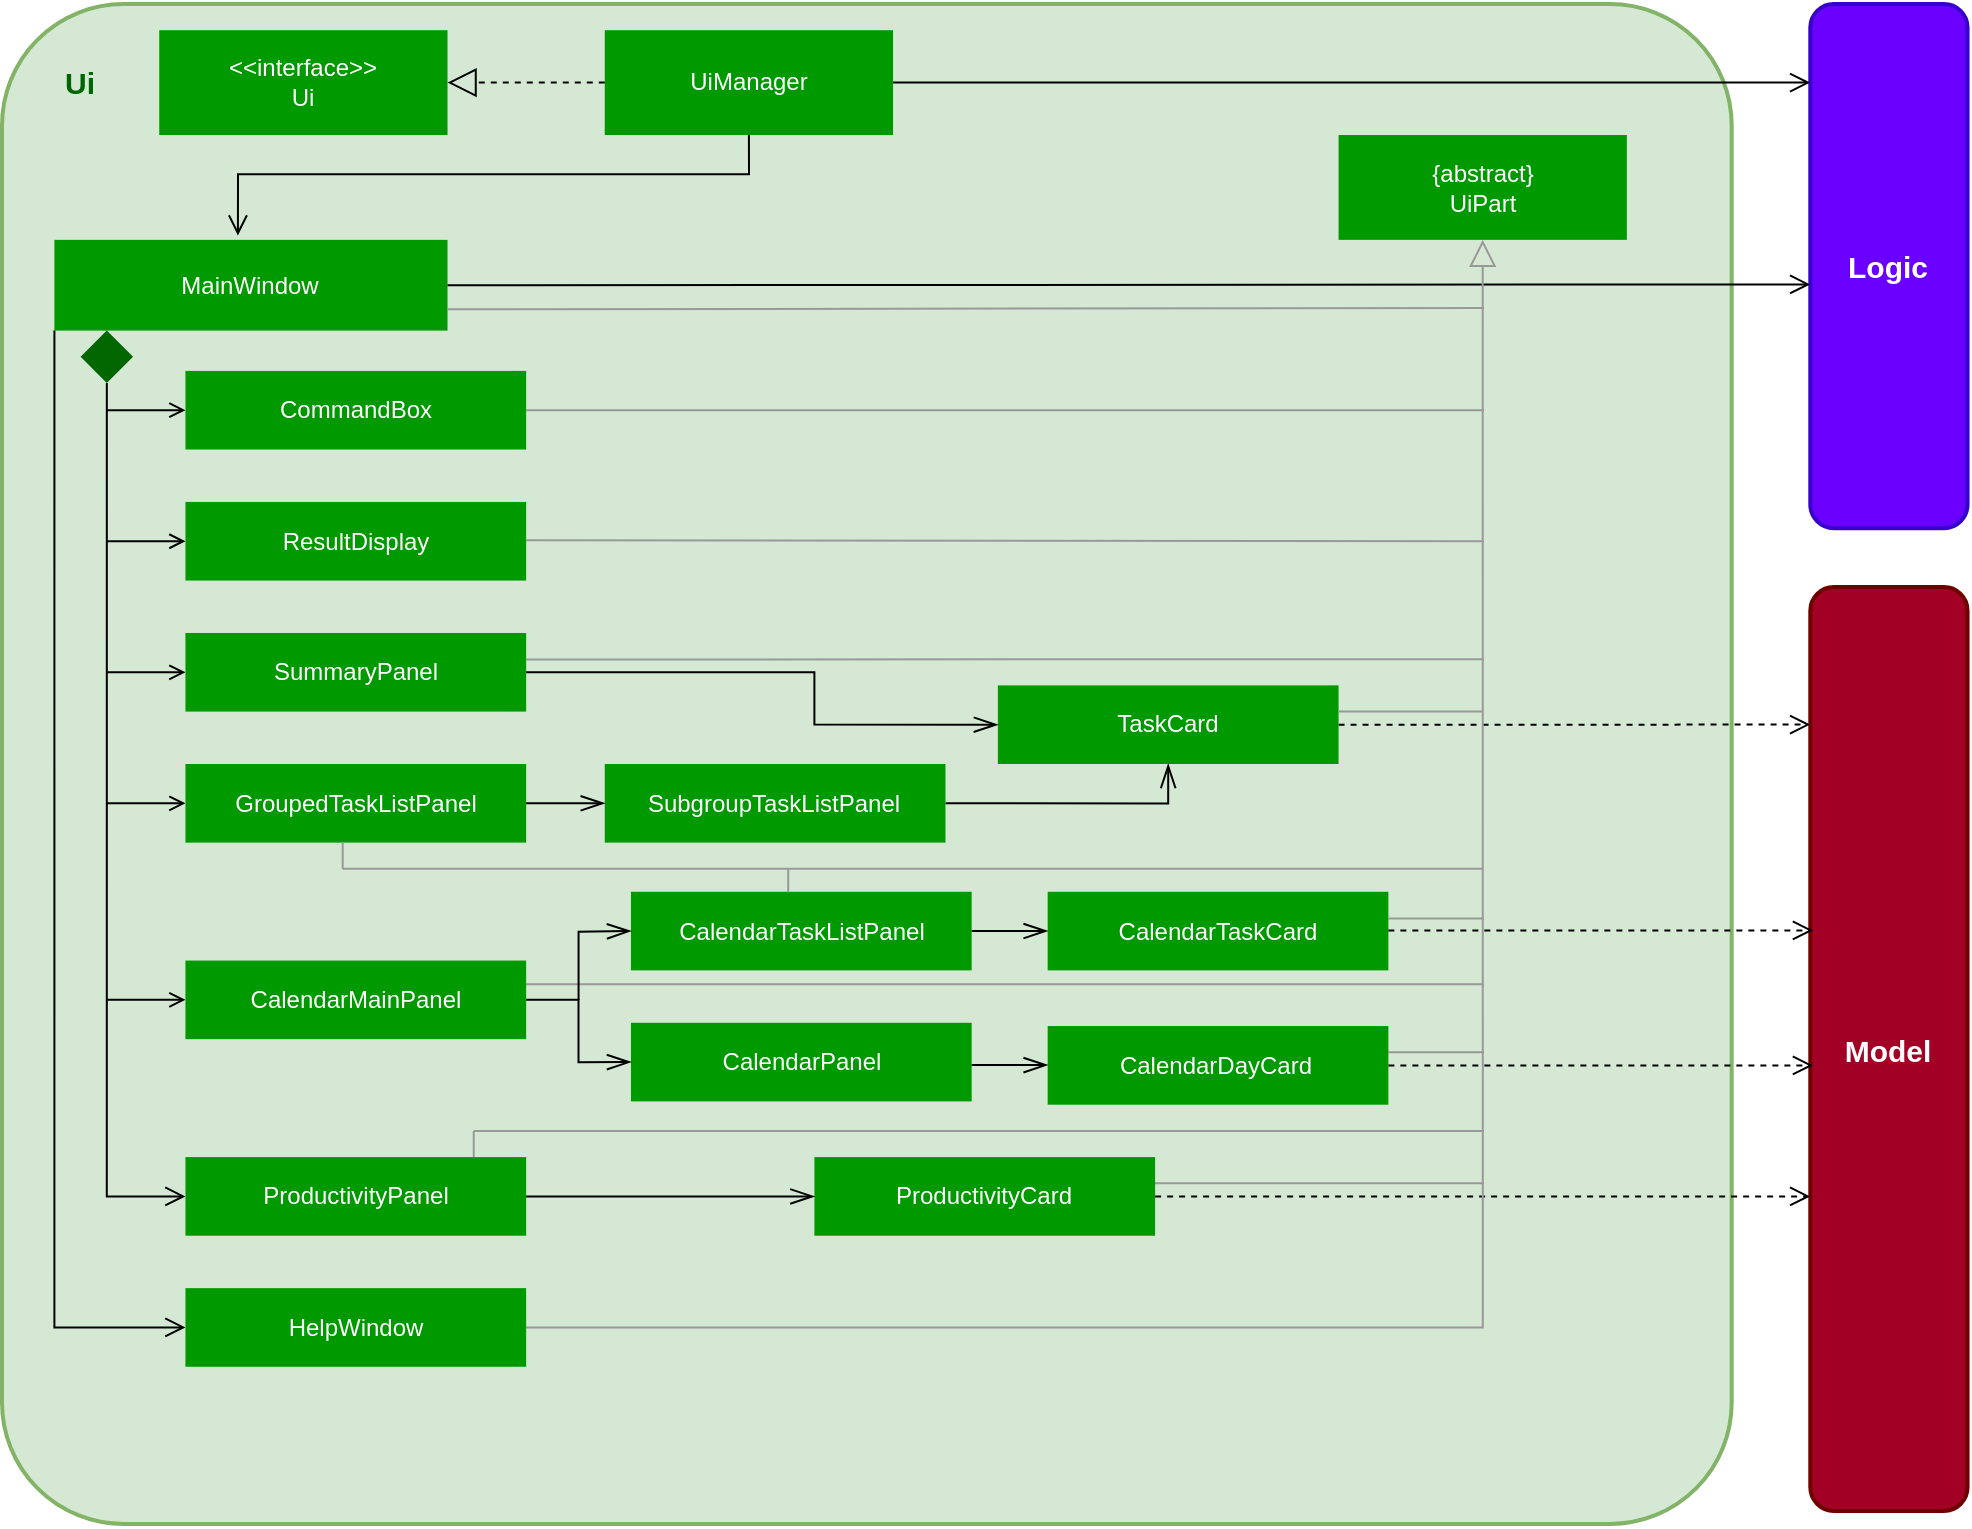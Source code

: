 <mxfile version="12.9.9" type="device"><diagram name="Page-1" id="e7e014a7-5840-1c2e-5031-d8a46d1fe8dd"><mxGraphModel dx="1437" dy="909" grid="1" gridSize="10" guides="1" tooltips="1" connect="1" arrows="1" fold="1" page="1" pageScale="1" pageWidth="1169" pageHeight="826" background="#ffffff" math="0" shadow="0"><root><mxCell id="0"/><mxCell id="1" parent="0"/><mxCell id="HaWIRZHite7C_yoKWGDB-46" value="" style="rounded=1;whiteSpace=wrap;html=1;fillColor=#d5e8d4;strokeColor=#82b366;strokeWidth=2;arcSize=8;" parent="1" vertex="1"><mxGeometry x="93" y="20" width="864.838" height="760.0" as="geometry"/></mxCell><mxCell id="HaWIRZHite7C_yoKWGDB-47" value="" style="rounded=1;whiteSpace=wrap;html=1;strokeWidth=2;fillColor=#6A00FF;strokeColor=#3700CC;rotation=-90;" parent="1" vertex="1"><mxGeometry x="905.423" y="111.724" width="262.072" height="78.621" as="geometry"/></mxCell><mxCell id="HaWIRZHite7C_yoKWGDB-48" value="" style="rounded=1;whiteSpace=wrap;html=1;strokeWidth=2;fillColor=#A20025;strokeColor=#6F0000;rotation=-90;" parent="1" vertex="1"><mxGeometry x="805.508" y="503.19" width="461.902" height="78.621" as="geometry"/></mxCell><mxCell id="HaWIRZHite7C_yoKWGDB-49" value="&lt;b&gt;&lt;font color=&quot;#ffffff&quot; style=&quot;font-size: 15px&quot;&gt;Logic&lt;/font&gt;&lt;/b&gt;" style="text;html=1;strokeColor=none;fillColor=none;align=center;verticalAlign=middle;whiteSpace=wrap;rounded=0;" parent="1" vertex="1"><mxGeometry x="1010.252" y="137.931" width="52.414" height="26.207" as="geometry"/></mxCell><mxCell id="HaWIRZHite7C_yoKWGDB-50" value="&lt;b&gt;&lt;font color=&quot;#ffffff&quot; style=&quot;font-size: 15px&quot;&gt;Model&lt;/font&gt;&lt;/b&gt;" style="text;html=1;strokeColor=none;fillColor=none;align=center;verticalAlign=middle;whiteSpace=wrap;rounded=0;" parent="1" vertex="1"><mxGeometry x="1010.252" y="529.397" width="52.414" height="26.207" as="geometry"/></mxCell><mxCell id="HaWIRZHite7C_yoKWGDB-53" value="" style="group" parent="1" vertex="1" connectable="0"><mxGeometry x="171.622" y="33.103" width="157.243" height="52.414" as="geometry"/></mxCell><mxCell id="HaWIRZHite7C_yoKWGDB-51" value="" style="rounded=0;whiteSpace=wrap;html=1;strokeWidth=2;strokeColor=none;fillColor=#009900;" parent="HaWIRZHite7C_yoKWGDB-53" vertex="1"><mxGeometry width="144.14" height="52.414" as="geometry"/></mxCell><mxCell id="HaWIRZHite7C_yoKWGDB-52" value="&lt;font color=&quot;#ffffff&quot;&gt;&amp;lt;&amp;lt;interface&amp;gt;&amp;gt;&lt;br&gt;Ui&lt;/font&gt;" style="text;html=1;strokeColor=none;fillColor=none;align=center;verticalAlign=middle;whiteSpace=wrap;rounded=0;" parent="HaWIRZHite7C_yoKWGDB-53" vertex="1"><mxGeometry x="16.38" y="13.103" width="111.381" height="26.207" as="geometry"/></mxCell><mxCell id="HaWIRZHite7C_yoKWGDB-55" value="" style="group" parent="1" vertex="1" connectable="0"><mxGeometry x="394.383" y="33.103" width="157.243" height="52.414" as="geometry"/></mxCell><mxCell id="HaWIRZHite7C_yoKWGDB-56" value="" style="rounded=0;whiteSpace=wrap;html=1;strokeWidth=2;strokeColor=none;fillColor=#009900;" parent="HaWIRZHite7C_yoKWGDB-55" vertex="1"><mxGeometry width="144.14" height="52.414" as="geometry"/></mxCell><mxCell id="HaWIRZHite7C_yoKWGDB-57" value="&lt;font color=&quot;#ffffff&quot;&gt;UiManager&lt;/font&gt;" style="text;html=1;strokeColor=none;fillColor=none;align=center;verticalAlign=middle;whiteSpace=wrap;rounded=0;" parent="HaWIRZHite7C_yoKWGDB-55" vertex="1"><mxGeometry x="16.38" y="13.103" width="111.381" height="26.207" as="geometry"/></mxCell><mxCell id="HaWIRZHite7C_yoKWGDB-66" style="edgeStyle=orthogonalEdgeStyle;rounded=0;orthogonalLoop=1;jettySize=auto;html=1;exitX=1;exitY=0.5;exitDx=0;exitDy=0;endArrow=open;endFill=0;endSize=8;" parent="1" source="HaWIRZHite7C_yoKWGDB-56" edge="1"><mxGeometry relative="1" as="geometry"><mxPoint x="997.148" y="59.31" as="targetPoint"/><Array as="points"><mxPoint x="997.148" y="59.31"/></Array></mxGeometry></mxCell><mxCell id="HaWIRZHite7C_yoKWGDB-67" style="edgeStyle=orthogonalEdgeStyle;rounded=0;orthogonalLoop=1;jettySize=auto;html=1;exitX=0;exitY=0.5;exitDx=0;exitDy=0;entryX=1;entryY=0.5;entryDx=0;entryDy=0;endArrow=block;endFill=0;endSize=12;dashed=1;" parent="1" source="HaWIRZHite7C_yoKWGDB-56" target="HaWIRZHite7C_yoKWGDB-51" edge="1"><mxGeometry relative="1" as="geometry"/></mxCell><mxCell id="HaWIRZHite7C_yoKWGDB-68" value="&lt;b&gt;&lt;font style=&quot;font-size: 15px&quot; color=&quot;#006600&quot;&gt;Ui&lt;/font&gt;&lt;/b&gt;" style="text;html=1;strokeColor=none;fillColor=none;align=center;verticalAlign=middle;whiteSpace=wrap;rounded=0;" parent="1" vertex="1"><mxGeometry x="106.104" y="46.207" width="52.414" height="26.207" as="geometry"/></mxCell><mxCell id="HaWIRZHite7C_yoKWGDB-75" style="edgeStyle=orthogonalEdgeStyle;rounded=0;orthogonalLoop=1;jettySize=auto;html=1;exitX=0.5;exitY=1;exitDx=0;exitDy=0;entryX=0.392;entryY=-0.322;entryDx=0;entryDy=0;entryPerimeter=0;endArrow=open;endFill=0;endSize=8;" parent="1" source="HaWIRZHite7C_yoKWGDB-56" target="HaWIRZHite7C_yoKWGDB-64" edge="1"><mxGeometry relative="1" as="geometry"><Array as="points"><mxPoint x="466.453" y="105.172"/><mxPoint x="210.932" y="105.172"/></Array></mxGeometry></mxCell><mxCell id="HaWIRZHite7C_yoKWGDB-78" value="" style="group" parent="1" vertex="1" connectable="0"><mxGeometry x="145.414" y="137.931" width="196.554" height="45.364" as="geometry"/></mxCell><mxCell id="HaWIRZHite7C_yoKWGDB-65" value="" style="group" parent="HaWIRZHite7C_yoKWGDB-78" vertex="1" connectable="0"><mxGeometry x="-26.207" width="196.554" height="45.364" as="geometry"/></mxCell><mxCell id="HaWIRZHite7C_yoKWGDB-63" value="" style="rounded=0;whiteSpace=wrap;html=1;strokeWidth=1;fillColor=#009900;strokeColor=none;" parent="HaWIRZHite7C_yoKWGDB-65" vertex="1"><mxGeometry width="196.554" height="45.364" as="geometry"/></mxCell><mxCell id="HaWIRZHite7C_yoKWGDB-64" value="&lt;font color=&quot;#ffffff&quot;&gt;MainWindow&lt;/font&gt;" style="text;html=1;strokeColor=none;fillColor=none;align=center;verticalAlign=middle;whiteSpace=wrap;rounded=0;" parent="HaWIRZHite7C_yoKWGDB-65" vertex="1"><mxGeometry x="68.038" y="7.561" width="60.478" height="30.243" as="geometry"/></mxCell><mxCell id="HaWIRZHite7C_yoKWGDB-82" value="" style="group" parent="1" vertex="1" connectable="0"><mxGeometry x="184.725" y="268.966" width="170.347" height="39.31" as="geometry"/></mxCell><mxCell id="HaWIRZHite7C_yoKWGDB-83" value="" style="rounded=0;whiteSpace=wrap;html=1;strokeWidth=1;fillColor=#009900;strokeColor=none;" parent="HaWIRZHite7C_yoKWGDB-82" vertex="1"><mxGeometry width="170.347" height="39.31" as="geometry"/></mxCell><mxCell id="HaWIRZHite7C_yoKWGDB-84" value="&lt;font color=&quot;#ffffff&quot;&gt;ResultDisplay&lt;/font&gt;" style="text;html=1;strokeColor=none;fillColor=none;align=center;verticalAlign=middle;whiteSpace=wrap;rounded=0;" parent="HaWIRZHite7C_yoKWGDB-82" vertex="1"><mxGeometry x="13.104" y="6.552" width="144.14" height="26.207" as="geometry"/></mxCell><mxCell id="HaWIRZHite7C_yoKWGDB-85" value="" style="group" parent="1" vertex="1" connectable="0"><mxGeometry x="184.725" y="334.483" width="170.347" height="39.31" as="geometry"/></mxCell><mxCell id="HaWIRZHite7C_yoKWGDB-86" value="" style="rounded=0;whiteSpace=wrap;html=1;strokeWidth=1;fillColor=#009900;strokeColor=none;" parent="HaWIRZHite7C_yoKWGDB-85" vertex="1"><mxGeometry width="170.347" height="39.31" as="geometry"/></mxCell><mxCell id="HaWIRZHite7C_yoKWGDB-87" value="&lt;font color=&quot;#ffffff&quot;&gt;SummaryPanel&lt;/font&gt;&lt;span style=&quot;color: rgba(0 , 0 , 0 , 0) ; font-family: monospace ; font-size: 0px ; white-space: nowrap&quot;&gt;%3CmxGraphModel%3E%3Croot%3E%3CmxCell%20id%3D%220%22%2F%3E%3CmxCell%20id%3D%221%22%20parent%3D%220%22%2F%3E%3CmxCell%20id%3D%222%22%20value%3D%22%22%20style%3D%22group%22%20vertex%3D%221%22%20connectable%3D%220%22%20parent%3D%221%22%3E%3CmxGeometry%20x%3D%22160%22%20y%3D%22210%22%20width%3D%22130%22%20height%3D%2230%22%20as%3D%22geometry%22%2F%3E%3C%2FmxCell%3E%3CmxCell%20id%3D%223%22%20value%3D%22%22%20style%3D%22rounded%3D0%3BwhiteSpace%3Dwrap%3Bhtml%3D1%3BstrokeWidth%3D1%3BfillColor%3D%2397D077%3BstrokeColor%3D%23009900%3B%22%20vertex%3D%221%22%20parent%3D%222%22%3E%3CmxGeometry%20width%3D%22130%22%20height%3D%2230%22%20as%3D%22geometry%22%2F%3E%3C%2FmxCell%3E%3CmxCell%20id%3D%224%22%20value%3D%22%26lt%3Bfont%20color%3D%26quot%3B%23ffffff%26quot%3B%26gt%3BCommand%20Box%26lt%3B%2Ffont%26gt%3B%22%20style%3D%22text%3Bhtml%3D1%3BstrokeColor%3Dnone%3BfillColor%3Dnone%3Balign%3Dcenter%3BverticalAlign%3Dmiddle%3BwhiteSpace%3Dwrap%3Brounded%3D0%3B%22%20vertex%3D%221%22%20parent%3D%222%22%3E%3CmxGeometry%20x%3D%2210%22%20y%3D%225%22%20width%3D%22110%22%20height%3D%2220%22%20as%3D%22geometry%22%2F%3E%3C%2FmxCell%3E%3C%2Froot%3E%3C%2FmxGraphModel%3E&lt;/span&gt;" style="text;html=1;strokeColor=none;fillColor=none;align=center;verticalAlign=middle;whiteSpace=wrap;rounded=0;" parent="HaWIRZHite7C_yoKWGDB-85" vertex="1"><mxGeometry x="13.104" y="6.552" width="144.14" height="26.207" as="geometry"/></mxCell><mxCell id="HaWIRZHite7C_yoKWGDB-104" style="edgeStyle=orthogonalEdgeStyle;rounded=0;orthogonalLoop=1;jettySize=auto;html=1;exitX=0;exitY=1;exitDx=0;exitDy=0;entryX=0;entryY=0.5;entryDx=0;entryDy=0;endArrow=open;endFill=0;endSize=8;" parent="1" source="HaWIRZHite7C_yoKWGDB-63" target="HaWIRZHite7C_yoKWGDB-101" edge="1"><mxGeometry relative="1" as="geometry"/></mxCell><mxCell id="HaWIRZHite7C_yoKWGDB-105" style="edgeStyle=orthogonalEdgeStyle;rounded=0;orthogonalLoop=1;jettySize=auto;html=1;exitX=1;exitY=0.5;exitDx=0;exitDy=0;endArrow=open;endFill=0;endSize=8;" parent="1" source="HaWIRZHite7C_yoKWGDB-63" edge="1"><mxGeometry relative="1" as="geometry"><mxPoint x="997.148" y="160.207" as="targetPoint"/><Array as="points"><mxPoint x="997.148" y="160.207"/></Array></mxGeometry></mxCell><mxCell id="HaWIRZHite7C_yoKWGDB-108" value="" style="rhombus;whiteSpace=wrap;html=1;strokeColor=none;strokeWidth=2;fillColor=#006600;" parent="1" vertex="1"><mxGeometry x="132.311" y="183.295" width="26.207" height="26.207" as="geometry"/></mxCell><mxCell id="HaWIRZHite7C_yoKWGDB-111" value="" style="endArrow=open;html=1;entryX=0;entryY=0.5;entryDx=0;entryDy=0;endFill=0;" parent="1" target="HaWIRZHite7C_yoKWGDB-80" edge="1"><mxGeometry width="50" height="50" relative="1" as="geometry"><mxPoint x="145.414" y="223.103" as="sourcePoint"/><mxPoint x="184.725" y="216.552" as="targetPoint"/></mxGeometry></mxCell><mxCell id="HaWIRZHite7C_yoKWGDB-113" value="" style="endArrow=open;html=1;entryX=0;entryY=0.5;entryDx=0;entryDy=0;endFill=0;" parent="1" target="HaWIRZHite7C_yoKWGDB-83" edge="1"><mxGeometry width="50" height="50" relative="1" as="geometry"><mxPoint x="145.414" y="288.621" as="sourcePoint"/><mxPoint x="210.932" y="249.31" as="targetPoint"/></mxGeometry></mxCell><mxCell id="HaWIRZHite7C_yoKWGDB-114" value="" style="endArrow=open;html=1;entryX=0;entryY=0.5;entryDx=0;entryDy=0;endFill=0;" parent="1" target="HaWIRZHite7C_yoKWGDB-86" edge="1"><mxGeometry width="50" height="50" relative="1" as="geometry"><mxPoint x="145.414" y="354.138" as="sourcePoint"/><mxPoint x="224.036" y="262.414" as="targetPoint"/></mxGeometry></mxCell><mxCell id="HaWIRZHite7C_yoKWGDB-115" value="" style="endArrow=open;html=1;entryX=0;entryY=0.5;entryDx=0;entryDy=0;endFill=0;" parent="1" target="HaWIRZHite7C_yoKWGDB-89" edge="1"><mxGeometry width="50" height="50" relative="1" as="geometry"><mxPoint x="145.414" y="419.655" as="sourcePoint"/><mxPoint x="237.14" y="275.517" as="targetPoint"/></mxGeometry></mxCell><mxCell id="HaWIRZHite7C_yoKWGDB-117" value="" style="endArrow=open;html=1;entryX=0;entryY=0.5;entryDx=0;entryDy=0;endFill=0;" parent="1" target="HaWIRZHite7C_yoKWGDB-95" edge="1"><mxGeometry width="50" height="50" relative="1" as="geometry"><mxPoint x="145.414" y="517.931" as="sourcePoint"/><mxPoint x="263.347" y="301.724" as="targetPoint"/></mxGeometry></mxCell><mxCell id="HaWIRZHite7C_yoKWGDB-137" style="edgeStyle=orthogonalEdgeStyle;rounded=0;orthogonalLoop=1;jettySize=auto;html=1;exitX=1;exitY=0.5;exitDx=0;exitDy=0;endArrow=open;endFill=0;endSize=8;dashed=1;" parent="1" source="HaWIRZHite7C_yoKWGDB-119" edge="1"><mxGeometry relative="1" as="geometry"><mxPoint x="997.148" y="380.345" as="targetPoint"/><Array as="points"><mxPoint x="997.148" y="380.345"/></Array></mxGeometry></mxCell><mxCell id="HaWIRZHite7C_yoKWGDB-139" style="edgeStyle=orthogonalEdgeStyle;rounded=0;orthogonalLoop=1;jettySize=auto;html=1;exitX=1;exitY=0.5;exitDx=0;exitDy=0;endArrow=open;endFill=0;endSize=8;dashed=1;" parent="1" source="HaWIRZHite7C_yoKWGDB-122" edge="1"><mxGeometry relative="1" as="geometry"><mxPoint x="998.459" y="550.69" as="targetPoint"/><Array as="points"><mxPoint x="998.459" y="550.69"/></Array></mxGeometry></mxCell><mxCell id="HaWIRZHite7C_yoKWGDB-141" style="edgeStyle=orthogonalEdgeStyle;rounded=0;orthogonalLoop=1;jettySize=auto;html=1;exitX=1;exitY=0.5;exitDx=0;exitDy=0;endArrow=open;endFill=0;endSize=8;dashed=1;" parent="1" source="HaWIRZHite7C_yoKWGDB-128" edge="1"><mxGeometry relative="1" as="geometry"><mxPoint x="997.148" y="616.207" as="targetPoint"/><Array as="points"><mxPoint x="997.148" y="616.207"/></Array></mxGeometry></mxCell><mxCell id="HaWIRZHite7C_yoKWGDB-148" value="" style="group" parent="1" vertex="1" connectable="0"><mxGeometry x="761.284" y="85.517" width="157.243" height="52.414" as="geometry"/></mxCell><mxCell id="HaWIRZHite7C_yoKWGDB-149" value="" style="rounded=0;whiteSpace=wrap;html=1;strokeWidth=2;strokeColor=none;fillColor=#009900;" parent="HaWIRZHite7C_yoKWGDB-148" vertex="1"><mxGeometry width="144.14" height="52.414" as="geometry"/></mxCell><mxCell id="HaWIRZHite7C_yoKWGDB-150" value="&lt;font color=&quot;#ffffff&quot;&gt;{abstract}&lt;br&gt;UiPart&lt;/font&gt;" style="text;html=1;strokeColor=none;fillColor=none;align=center;verticalAlign=middle;whiteSpace=wrap;rounded=0;" parent="HaWIRZHite7C_yoKWGDB-148" vertex="1"><mxGeometry x="16.38" y="13.103" width="111.381" height="26.207" as="geometry"/></mxCell><mxCell id="HaWIRZHite7C_yoKWGDB-154" value="" style="endArrow=none;html=1;exitX=1;exitY=0.5;exitDx=0;exitDy=0;strokeColor=#999999;" parent="1" source="HaWIRZHite7C_yoKWGDB-80" edge="1"><mxGeometry width="50" height="50" relative="1" as="geometry"><mxPoint x="499.212" y="439.31" as="sourcePoint"/><mxPoint x="834.009" y="223.103" as="targetPoint"/></mxGeometry></mxCell><mxCell id="HaWIRZHite7C_yoKWGDB-155" value="" style="endArrow=none;html=1;exitX=1;exitY=0.5;exitDx=0;exitDy=0;strokeColor=#999999;" parent="1" edge="1"><mxGeometry width="50" height="50" relative="1" as="geometry"><mxPoint x="355.072" y="288.149" as="sourcePoint"/><mxPoint x="834.009" y="288.621" as="targetPoint"/></mxGeometry></mxCell><mxCell id="HaWIRZHite7C_yoKWGDB-156" value="" style="endArrow=none;html=1;exitX=1;exitY=0.5;exitDx=0;exitDy=0;strokeColor=#999999;" parent="1" edge="1"><mxGeometry width="50" height="50" relative="1" as="geometry"><mxPoint x="355.072" y="347.77" as="sourcePoint"/><mxPoint x="834.009" y="347.586" as="targetPoint"/></mxGeometry></mxCell><mxCell id="HaWIRZHite7C_yoKWGDB-159" value="" style="group;fontColor=#999999;" parent="1" vertex="1" connectable="0"><mxGeometry x="250.243" y="386.897" width="405.845" height="13.103" as="geometry"/></mxCell><mxCell id="HaWIRZHite7C_yoKWGDB-118" value="" style="group" parent="HaWIRZHite7C_yoKWGDB-159" vertex="1" connectable="0"><mxGeometry x="340.694" y="-26.207" width="170.347" height="39.31" as="geometry"/></mxCell><mxCell id="HaWIRZHite7C_yoKWGDB-119" value="" style="rounded=0;whiteSpace=wrap;html=1;strokeWidth=1;fillColor=#009900;strokeColor=none;" parent="HaWIRZHite7C_yoKWGDB-118" vertex="1"><mxGeometry width="170.347" height="39.31" as="geometry"/></mxCell><mxCell id="HaWIRZHite7C_yoKWGDB-120" value="&lt;font color=&quot;#ffffff&quot;&gt;TaskCard&lt;/font&gt;" style="text;html=1;strokeColor=none;fillColor=none;align=center;verticalAlign=middle;whiteSpace=wrap;rounded=0;" parent="HaWIRZHite7C_yoKWGDB-118" vertex="1"><mxGeometry x="13.104" y="6.552" width="144.14" height="26.207" as="geometry"/></mxCell><mxCell id="HaWIRZHite7C_yoKWGDB-173" value="" style="group;fontColor=#999999;" parent="1" vertex="1" connectable="0"><mxGeometry x="328.865" y="517.931" width="405.845" height="13.103" as="geometry"/></mxCell><mxCell id="HaWIRZHite7C_yoKWGDB-174" value="" style="endArrow=none;html=1;strokeColor=#999999;" parent="HaWIRZHite7C_yoKWGDB-173" edge="1"><mxGeometry width="50" height="50" relative="1" as="geometry"><mxPoint y="-7.862" as="sourcePoint"/><mxPoint x="505.144" y="-7.862" as="targetPoint"/></mxGeometry></mxCell><mxCell id="HaWIRZHite7C_yoKWGDB-175" value="" style="endArrow=none;html=1;strokeColor=#999999;" parent="HaWIRZHite7C_yoKWGDB-173" edge="1"><mxGeometry width="50" height="50" relative="1" as="geometry"><mxPoint y="13.103" as="sourcePoint"/><mxPoint as="targetPoint"/></mxGeometry></mxCell><mxCell id="HaWIRZHite7C_yoKWGDB-180" value="" style="endArrow=none;html=1;strokeColor=#999999;fontColor=#999999;" parent="HaWIRZHite7C_yoKWGDB-173" edge="1"><mxGeometry width="50" height="50" relative="1" as="geometry"><mxPoint x="457.316" y="26.207" as="sourcePoint"/><mxPoint x="505.144" y="26.207" as="targetPoint"/></mxGeometry></mxCell><mxCell id="HaWIRZHite7C_yoKWGDB-176" value="" style="group;fontColor=#999999;" parent="1" vertex="1" connectable="0"><mxGeometry x="328.865" y="583.448" width="405.845" height="13.103" as="geometry"/></mxCell><mxCell id="HaWIRZHite7C_yoKWGDB-177" value="" style="endArrow=none;html=1;strokeColor=#999999;" parent="HaWIRZHite7C_yoKWGDB-176" edge="1"><mxGeometry width="50" height="50" relative="1" as="geometry"><mxPoint as="sourcePoint"/><mxPoint x="505.144" as="targetPoint"/></mxGeometry></mxCell><mxCell id="HaWIRZHite7C_yoKWGDB-178" value="" style="endArrow=none;html=1;strokeColor=#999999;" parent="HaWIRZHite7C_yoKWGDB-176" edge="1"><mxGeometry width="50" height="50" relative="1" as="geometry"><mxPoint y="13.103" as="sourcePoint"/><mxPoint as="targetPoint"/></mxGeometry></mxCell><mxCell id="HaWIRZHite7C_yoKWGDB-181" value="" style="endArrow=none;html=1;strokeColor=#999999;fontColor=#999999;" parent="HaWIRZHite7C_yoKWGDB-176" edge="1"><mxGeometry width="50" height="50" relative="1" as="geometry"><mxPoint x="340.327" y="26.207" as="sourcePoint"/><mxPoint x="505.144" y="26.207" as="targetPoint"/></mxGeometry></mxCell><mxCell id="HaWIRZHite7C_yoKWGDB-216" style="edgeStyle=orthogonalEdgeStyle;rounded=0;orthogonalLoop=1;jettySize=auto;html=1;exitX=1;exitY=0.5;exitDx=0;exitDy=0;entryX=0;entryY=0.5;entryDx=0;entryDy=0;endArrow=openThin;endFill=0;endSize=10;strokeColor=#000000;fontColor=#999999;" parent="1" source="HaWIRZHite7C_yoKWGDB-86" target="HaWIRZHite7C_yoKWGDB-119" edge="1"><mxGeometry relative="1" as="geometry"><Array as="points"><mxPoint x="499.212" y="354.138"/><mxPoint x="499.212" y="380.345"/></Array></mxGeometry></mxCell><mxCell id="HaWIRZHite7C_yoKWGDB-217" style="edgeStyle=orthogonalEdgeStyle;rounded=0;orthogonalLoop=1;jettySize=auto;html=1;exitX=1;exitY=0.5;exitDx=0;exitDy=0;endArrow=openThin;endFill=0;endSize=10;strokeColor=#000000;fontColor=#999999;" parent="1" source="HaWIRZHite7C_yoKWGDB-206" edge="1"><mxGeometry relative="1" as="geometry"><mxPoint x="676.11" y="400.0" as="targetPoint"/><Array as="points"><mxPoint x="676.11" y="419.655"/></Array></mxGeometry></mxCell><mxCell id="HaWIRZHite7C_yoKWGDB-224" value="" style="endArrow=none;html=1;exitX=1;exitY=0.5;exitDx=0;exitDy=0;strokeColor=#999999;" parent="1" edge="1"><mxGeometry width="50" height="50" relative="1" as="geometry"><mxPoint x="315.761" y="172.655" as="sourcePoint"/><mxPoint x="834.009" y="172" as="targetPoint"/></mxGeometry></mxCell><mxCell id="HaWIRZHite7C_yoKWGDB-225" style="edgeStyle=orthogonalEdgeStyle;rounded=0;orthogonalLoop=1;jettySize=auto;html=1;exitX=1;exitY=0.5;exitDx=0;exitDy=0;entryX=0.5;entryY=1;entryDx=0;entryDy=0;endArrow=block;endFill=0;endSize=11;strokeColor=#999999;fontColor=#999999;" parent="1" source="HaWIRZHite7C_yoKWGDB-101" target="HaWIRZHite7C_yoKWGDB-149" edge="1"><mxGeometry relative="1" as="geometry"/></mxCell><mxCell id="HaWIRZHite7C_yoKWGDB-80" value="" style="rounded=0;whiteSpace=wrap;html=1;strokeWidth=1;fillColor=#009900;strokeColor=none;" parent="1" vertex="1"><mxGeometry x="184.725" y="203.448" width="170.347" height="39.31" as="geometry"/></mxCell><mxCell id="HaWIRZHite7C_yoKWGDB-81" value="&lt;font color=&quot;#ffffff&quot;&gt;CommandBox&lt;/font&gt;" style="text;html=1;strokeColor=none;fillColor=#009900;align=center;verticalAlign=middle;whiteSpace=wrap;rounded=0;" parent="1" vertex="1"><mxGeometry x="197.829" y="210.0" width="144.14" height="26.207" as="geometry"/></mxCell><mxCell id="HaWIRZHite7C_yoKWGDB-89" value="" style="rounded=0;whiteSpace=wrap;html=1;strokeWidth=1;fillColor=#009900;strokeColor=none;" parent="1" vertex="1"><mxGeometry x="184.725" y="400.0" width="170.347" height="39.31" as="geometry"/></mxCell><mxCell id="HaWIRZHite7C_yoKWGDB-90" value="&lt;font color=&quot;#ffffff&quot;&gt;GroupedTaskListPanel&lt;/font&gt;&lt;span style=&quot;color: rgba(0 , 0 , 0 , 0) ; font-family: monospace ; font-size: 0px ; white-space: nowrap&quot;&gt;%3CmxGraphModel%3E%3Croot%3E%3CmxCell%20id%3D%220%22%2F%3E%3CmxCell%20id%3D%221%22%20parent%3D%220%22%2F%3E%3CmxCell%20id%3D%222%22%20value%3D%22%22%20style%3D%22group%22%20vertex%3D%221%22%20connectable%3D%220%22%20parent%3D%221%22%3E%3CmxGeometry%20x%3D%22160%22%20y%3D%22210%22%20width%3D%22130%22%20height%3D%2230%22%20as%3D%22geometry%22%2F%3E%3C%2FmxCell%3E%3CmxCell%20id%3D%223%22%20value%3D%22%22%20style%3D%22rounded%3D0%3BwhiteSpace%3Dwrap%3Bhtml%3D1%3BstrokeWidth%3D1%3BfillColor%3D%2397D077%3BstrokeColor%3D%23009900%3B%22%20vertex%3D%221%22%20parent%3D%222%22%3E%3CmxGeometry%20width%3D%22130%22%20height%3D%2230%22%20as%3D%22geometry%22%2F%3E%3C%2FmxCell%3E%3CmxCell%20id%3D%224%22%20value%3D%22%26lt%3Bfont%20color%3D%26quot%3B%23ffffff%26quot%3B%26gt%3BCommand%20Box%26lt%3B%2Ffont%26gt%3B%22%20style%3D%22text%3Bhtml%3D1%3BstrokeColor%3Dnone%3BfillColor%3Dnone%3Balign%3Dcenter%3BverticalAlign%3Dmiddle%3BwhiteSpace%3Dwrap%3Brounded%3D0%3B%22%20vertex%3D%221%22%20parent%3D%222%22%3E%3CmxGeometry%20x%3D%2210%22%20y%3D%225%22%20width%3D%22110%22%20height%3D%2220%22%20as%3D%22geometry%22%2F%3E%3C%2FmxCell%3E%3C%2Froot%3E%3C%2FmxGraphModel%3E&lt;/span&gt;" style="text;html=1;strokeColor=none;fillColor=#009900;align=center;verticalAlign=middle;whiteSpace=wrap;rounded=0;" parent="1" vertex="1"><mxGeometry x="197.829" y="406.552" width="144.14" height="26.207" as="geometry"/></mxCell><mxCell id="HaWIRZHite7C_yoKWGDB-206" value="" style="rounded=0;whiteSpace=wrap;html=1;strokeWidth=1;fillColor=#009900;strokeColor=none;" parent="1" vertex="1"><mxGeometry x="394.383" y="400.0" width="170.347" height="39.31" as="geometry"/></mxCell><mxCell id="HaWIRZHite7C_yoKWGDB-208" style="edgeStyle=orthogonalEdgeStyle;rounded=0;orthogonalLoop=1;jettySize=auto;html=1;exitX=1;exitY=0.5;exitDx=0;exitDy=0;entryX=0;entryY=0.5;entryDx=0;entryDy=0;endArrow=openThin;endFill=0;endSize=10;strokeColor=#000000;fontColor=#999999;" parent="1" source="HaWIRZHite7C_yoKWGDB-89" target="HaWIRZHite7C_yoKWGDB-206" edge="1"><mxGeometry relative="1" as="geometry"/></mxCell><mxCell id="HaWIRZHite7C_yoKWGDB-207" value="&lt;font color=&quot;#ffffff&quot;&gt;SubgroupTaskListPanel&lt;/font&gt;&lt;span style=&quot;color: rgba(0 , 0 , 0 , 0) ; font-family: monospace ; font-size: 0px ; white-space: nowrap&quot;&gt;%3CmxGraphModel%3E%3Croot%3E%3CmxCell%20id%3D%220%22%2F%3E%3CmxCell%20id%3D%221%22%20parent%3D%220%22%2F%3E%3CmxCell%20id%3D%222%22%20value%3D%22%22%20style%3D%22group%22%20vertex%3D%221%22%20connectable%3D%220%22%20parent%3D%221%22%3E%3CmxGeometry%20x%3D%22160%22%20y%3D%22210%22%20width%3D%22130%22%20height%3D%2230%22%20as%3D%22geometry%22%2F%3E%3C%2FmxCell%3E%3CmxCell%20id%3D%223%22%20value%3D%22%22%20style%3D%22rounded%3D0%3BwhiteSpace%3Dwrap%3Bhtml%3D1%3BstrokeWidth%3D1%3BfillColor%3D%2397D077%3BstrokeColor%3D%23009900%3B%22%20vertex%3D%221%22%20parent%3D%222%22%3E%3CmxGeometry%20width%3D%22130%22%20height%3D%2230%22%20as%3D%22geometry%22%2F%3E%3C%2FmxCell%3E%3CmxCell%20id%3D%224%22%20value%3D%22%26lt%3Bfont%20color%3D%26quot%3B%23ffffff%26quot%3B%26gt%3BCommand%20Box%26lt%3B%2Ffont%26gt%3B%22%20style%3D%22text%3Bhtml%3D1%3BstrokeColor%3Dnone%3BfillColor%3Dnone%3Balign%3Dcenter%3BverticalAlign%3Dmiddle%3BwhiteSpace%3Dwrap%3Brounded%3D0%3B%22%20vertex%3D%221%22%20parent%3D%222%22%3E%3CmxGeometry%20x%3D%2210%22%20y%3D%225%22%20width%3D%22110%22%20height%3D%2220%22%20as%3D%22geometry%22%2F%3E%3C%2FmxCell%3E%3C%2Froot%3E%3C%2FmxGraphModel%3E&lt;/span&gt;" style="text;html=1;strokeColor=none;fillColor=#009900;align=center;verticalAlign=middle;whiteSpace=wrap;rounded=0;" parent="1" vertex="1"><mxGeometry x="407.486" y="406.552" width="144.14" height="26.207" as="geometry"/></mxCell><mxCell id="HaWIRZHite7C_yoKWGDB-98" value="" style="rounded=0;whiteSpace=wrap;html=1;strokeWidth=1;fillColor=#009900;strokeColor=none;" parent="1" vertex="1"><mxGeometry x="184.725" y="596.552" width="170.347" height="39.31" as="geometry"/></mxCell><mxCell id="HaWIRZHite7C_yoKWGDB-109" style="edgeStyle=orthogonalEdgeStyle;rounded=0;orthogonalLoop=1;jettySize=auto;html=1;exitX=0.5;exitY=1;exitDx=0;exitDy=0;endArrow=open;endFill=0;endSize=8;entryX=0;entryY=0.5;entryDx=0;entryDy=0;" parent="1" source="HaWIRZHite7C_yoKWGDB-108" target="HaWIRZHite7C_yoKWGDB-98" edge="1"><mxGeometry relative="1" as="geometry"><mxPoint x="132.311" y="609.655" as="targetPoint"/><Array as="points"><mxPoint x="145.414" y="616.207"/></Array></mxGeometry></mxCell><mxCell id="HaWIRZHite7C_yoKWGDB-99" value="&lt;font color=&quot;#ffffff&quot;&gt;ProductivityPanel&lt;/font&gt;&lt;span style=&quot;color: rgba(0 , 0 , 0 , 0) ; font-family: monospace ; font-size: 0px ; white-space: nowrap&quot;&gt;%3CmxGraphModel%3E%3Croot%3E%3CmxCell%20id%3D%220%22%2F%3E%3CmxCell%20id%3D%221%22%20parent%3D%220%22%2F%3E%3CmxCell%20id%3D%222%22%20value%3D%22%22%20style%3D%22group%22%20vertex%3D%221%22%20connectable%3D%220%22%20parent%3D%221%22%3E%3CmxGeometry%20x%3D%22160%22%20y%3D%22210%22%20width%3D%22130%22%20height%3D%2230%22%20as%3D%22geometry%22%2F%3E%3C%2FmxCell%3E%3CmxCell%20id%3D%223%22%20value%3D%22%22%20style%3D%22rounded%3D0%3BwhiteSpace%3Dwrap%3Bhtml%3D1%3BstrokeWidth%3D1%3BfillColor%3D%2397D077%3BstrokeColor%3D%23009900%3B%22%20vertex%3D%221%22%20parent%3D%222%22%3E%3CmxGeometry%20width%3D%22130%22%20height%3D%2230%22%20as%3D%22geometry%22%2F%3E%3C%2FmxCell%3E%3CmxCell%20id%3D%224%22%20value%3D%22%26lt%3Bfont%20color%3D%26quot%3B%23ffffff%26quot%3B%26gt%3BCommand%20Box%26lt%3B%2Ffont%26gt%3B%22%20style%3D%22text%3Bhtml%3D1%3BstrokeColor%3Dnone%3BfillColor%3Dnone%3Balign%3Dcenter%3BverticalAlign%3Dmiddle%3BwhiteSpace%3Dwrap%3Brounded%3D0%3B%22%20vertex%3D%221%22%20parent%3D%222%22%3E%3CmxGeometry%20x%3D%2210%22%20y%3D%225%22%20width%3D%22110%22%20height%3D%2220%22%20as%3D%22geometry%22%2F%3E%3C%2FmxCell%3E%3C%2Froot%3E%3C%2FmxGraphModel%3E&lt;/span&gt;" style="text;html=1;strokeColor=none;fillColor=#009900;align=center;verticalAlign=middle;whiteSpace=wrap;rounded=0;" parent="1" vertex="1"><mxGeometry x="197.829" y="603.103" width="144.14" height="26.207" as="geometry"/></mxCell><mxCell id="HaWIRZHite7C_yoKWGDB-128" value="" style="rounded=0;whiteSpace=wrap;html=1;strokeWidth=1;fillColor=#009900;strokeColor=none;" parent="1" vertex="1"><mxGeometry x="499.212" y="596.552" width="170.347" height="39.31" as="geometry"/></mxCell><mxCell id="HaWIRZHite7C_yoKWGDB-136" style="edgeStyle=orthogonalEdgeStyle;rounded=0;orthogonalLoop=1;jettySize=auto;html=1;exitX=1;exitY=0.5;exitDx=0;exitDy=0;entryX=0;entryY=0.5;entryDx=0;entryDy=0;endArrow=openThin;endFill=0;endSize=10;" parent="1" source="HaWIRZHite7C_yoKWGDB-98" target="HaWIRZHite7C_yoKWGDB-128" edge="1"><mxGeometry relative="1" as="geometry"/></mxCell><mxCell id="HaWIRZHite7C_yoKWGDB-129" value="&lt;font color=&quot;#ffffff&quot;&gt;ProductivityCard&lt;/font&gt;" style="text;html=1;strokeColor=none;fillColor=#009900;align=center;verticalAlign=middle;whiteSpace=wrap;rounded=0;" parent="1" vertex="1"><mxGeometry x="512.315" y="603.103" width="144.14" height="26.207" as="geometry"/></mxCell><mxCell id="HaWIRZHite7C_yoKWGDB-101" value="" style="rounded=0;whiteSpace=wrap;html=1;strokeWidth=1;fillColor=#009900;strokeColor=none;" parent="1" vertex="1"><mxGeometry x="184.725" y="662.069" width="170.347" height="39.31" as="geometry"/></mxCell><mxCell id="HaWIRZHite7C_yoKWGDB-102" value="&lt;font color=&quot;#ffffff&quot;&gt;HelpWindow&lt;/font&gt;" style="text;html=1;strokeColor=none;fillColor=#009900;align=center;verticalAlign=middle;whiteSpace=wrap;rounded=0;" parent="1" vertex="1"><mxGeometry x="197.829" y="668.621" width="144.14" height="26.207" as="geometry"/></mxCell><mxCell id="6iYwlnP2-SnAFOl2yASA-31" value="" style="group" parent="1" vertex="1" connectable="0"><mxGeometry x="184.725" y="498.276" width="183.45" height="39.31" as="geometry"/></mxCell><mxCell id="HaWIRZHite7C_yoKWGDB-95" value="" style="rounded=0;whiteSpace=wrap;html=1;strokeWidth=1;fillColor=#009900;strokeColor=none;" parent="6iYwlnP2-SnAFOl2yASA-31" vertex="1"><mxGeometry width="170.347" height="39.31" as="geometry"/></mxCell><mxCell id="HaWIRZHite7C_yoKWGDB-96" value="&lt;font color=&quot;#ffffff&quot;&gt;CalendarMainPanel&lt;/font&gt;" style="text;html=1;strokeColor=none;fillColor=#009900;align=center;verticalAlign=middle;whiteSpace=wrap;rounded=0;" parent="6iYwlnP2-SnAFOl2yASA-31" vertex="1"><mxGeometry x="13.104" y="6.552" width="144.14" height="26.207" as="geometry"/></mxCell><mxCell id="6iYwlnP2-SnAFOl2yASA-32" value="" style="group" parent="1" vertex="1" connectable="0"><mxGeometry x="407.486" y="529.397" width="170.347" height="39.31" as="geometry"/></mxCell><mxCell id="6iYwlnP2-SnAFOl2yASA-33" value="" style="rounded=0;whiteSpace=wrap;html=1;strokeWidth=1;fillColor=#009900;strokeColor=none;" parent="6iYwlnP2-SnAFOl2yASA-32" vertex="1"><mxGeometry width="170.347" height="39.31" as="geometry"/></mxCell><mxCell id="6iYwlnP2-SnAFOl2yASA-34" value="&lt;font color=&quot;#ffffff&quot;&gt;CalendarPanel&lt;/font&gt;" style="text;html=1;strokeColor=none;fillColor=#009900;align=center;verticalAlign=middle;whiteSpace=wrap;rounded=0;" parent="6iYwlnP2-SnAFOl2yASA-32" vertex="1"><mxGeometry x="13.104" y="6.552" width="144.14" height="26.207" as="geometry"/></mxCell><mxCell id="6iYwlnP2-SnAFOl2yASA-35" value="" style="group" parent="1" vertex="1" connectable="0"><mxGeometry x="615.834" y="531.034" width="170.347" height="39.31" as="geometry"/></mxCell><mxCell id="HaWIRZHite7C_yoKWGDB-122" value="" style="rounded=0;whiteSpace=wrap;html=1;strokeWidth=1;fillColor=#009900;strokeColor=none;" parent="6iYwlnP2-SnAFOl2yASA-35" vertex="1"><mxGeometry width="170.347" height="39.31" as="geometry"/></mxCell><mxCell id="HaWIRZHite7C_yoKWGDB-123" value="&lt;font color=&quot;#ffffff&quot;&gt;CalendarDayCard&lt;/font&gt;" style="text;html=1;strokeColor=none;fillColor=#009900;align=center;verticalAlign=middle;whiteSpace=wrap;rounded=0;" parent="6iYwlnP2-SnAFOl2yASA-35" vertex="1"><mxGeometry x="11.793" y="6.552" width="144.14" height="26.207" as="geometry"/></mxCell><mxCell id="6iYwlnP2-SnAFOl2yASA-38" value="" style="group" parent="1" vertex="1" connectable="0"><mxGeometry x="407.486" y="463.879" width="170.347" height="39.31" as="geometry"/></mxCell><mxCell id="6iYwlnP2-SnAFOl2yASA-6" value="" style="group" parent="6iYwlnP2-SnAFOl2yASA-38" vertex="1" connectable="0"><mxGeometry width="170.347" height="39.31" as="geometry"/></mxCell><mxCell id="HaWIRZHite7C_yoKWGDB-92" value="" style="rounded=0;whiteSpace=wrap;html=1;strokeWidth=1;fillColor=#009900;strokeColor=none;" parent="6iYwlnP2-SnAFOl2yASA-6" vertex="1"><mxGeometry width="170.347" height="39.31" as="geometry"/></mxCell><mxCell id="HaWIRZHite7C_yoKWGDB-93" value="&lt;font color=&quot;#ffffff&quot;&gt;CalendarTaskListPanel&lt;/font&gt;&lt;span style=&quot;color: rgba(0 , 0 , 0 , 0) ; font-family: monospace ; font-size: 0px ; white-space: nowrap&quot;&gt;%3CmxGraphModel%3E%3Croot%3E%3CmxCell%20id%3D%220%22%2F%3E%3CmxCell%20id%3D%221%22%20parent%3D%220%22%2F%3E%3CmxCell%20id%3D%222%22%20value%3D%22%22%20style%3D%22group%22%20vertex%3D%221%22%20connectable%3D%220%22%20parent%3D%221%22%3E%3CmxGeometry%20x%3D%22160%22%20y%3D%22210%22%20width%3D%22130%22%20height%3D%2230%22%20as%3D%22geometry%22%2F%3E%3C%2FmxCell%3E%3CmxCell%20id%3D%223%22%20value%3D%22%22%20style%3D%22rounded%3D0%3BwhiteSpace%3Dwrap%3Bhtml%3D1%3BstrokeWidth%3D1%3BfillColor%3D%2397D077%3BstrokeColor%3D%23009900%3B%22%20vertex%3D%221%22%20parent%3D%222%22%3E%3CmxGeometry%20width%3D%22130%22%20height%3D%2230%22%20as%3D%22geometry%22%2F%3E%3C%2FmxCell%3E%3CmxCell%20id%3D%224%22%20value%3D%22%26lt%3Bfont%20color%3D%26quot%3B%23ffffff%26quot%3B%26gt%3BCommand%20Box%26lt%3B%2Ffont%26gt%3B%22%20style%3D%22text%3Bhtml%3D1%3BstrokeColor%3Dnone%3BfillColor%3Dnone%3Balign%3Dcenter%3BverticalAlign%3Dmiddle%3BwhiteSpace%3Dwrap%3Brounded%3D0%3B%22%20vertex%3D%221%22%20parent%3D%222%22%3E%3CmxGeometry%20x%3D%2210%22%20y%3D%225%22%20width%3D%22110%22%20height%3D%2220%22%20as%3D%22geometry%22%2F%3E%3C%2FmxCell%3E%3C%2Froot%3E%3C%2FmxGraphModel%3E&lt;/span&gt;" style="text;html=1;strokeColor=none;fillColor=#009900;align=center;verticalAlign=middle;whiteSpace=wrap;rounded=0;" parent="6iYwlnP2-SnAFOl2yASA-6" vertex="1"><mxGeometry x="13.104" y="6.552" width="144.14" height="26.207" as="geometry"/></mxCell><mxCell id="6iYwlnP2-SnAFOl2yASA-39" value="" style="group" parent="1" vertex="1" connectable="0"><mxGeometry x="615.834" y="463.879" width="170.347" height="39.31" as="geometry"/></mxCell><mxCell id="HaWIRZHite7C_yoKWGDB-200" value="" style="rounded=0;whiteSpace=wrap;html=1;strokeWidth=1;fillColor=#009900;strokeColor=none;" parent="6iYwlnP2-SnAFOl2yASA-39" vertex="1"><mxGeometry width="170.347" height="39.31" as="geometry"/></mxCell><mxCell id="HaWIRZHite7C_yoKWGDB-201" value="&lt;font color=&quot;#ffffff&quot;&gt;CalendarTaskCard&lt;/font&gt;" style="text;html=1;strokeColor=none;fillColor=#009900;align=center;verticalAlign=middle;whiteSpace=wrap;rounded=0;" parent="6iYwlnP2-SnAFOl2yASA-39" vertex="1"><mxGeometry x="13.104" y="6.552" width="144.14" height="26.207" as="geometry"/></mxCell><mxCell id="6iYwlnP2-SnAFOl2yASA-41" style="edgeStyle=orthogonalEdgeStyle;rounded=0;orthogonalLoop=1;jettySize=auto;html=1;exitX=1;exitY=0.5;exitDx=0;exitDy=0;entryX=0;entryY=0.5;entryDx=0;entryDy=0;endArrow=openThin;endFill=0;endSize=10;" parent="1" source="HaWIRZHite7C_yoKWGDB-95" target="6iYwlnP2-SnAFOl2yASA-33" edge="1"><mxGeometry relative="1" as="geometry"/></mxCell><mxCell id="6iYwlnP2-SnAFOl2yASA-46" style="edgeStyle=orthogonalEdgeStyle;rounded=0;orthogonalLoop=1;jettySize=auto;html=1;exitX=1;exitY=0.5;exitDx=0;exitDy=0;entryX=0;entryY=0.5;entryDx=0;entryDy=0;endArrow=openThin;endFill=0;endSize=10;" parent="1" source="HaWIRZHite7C_yoKWGDB-92" target="HaWIRZHite7C_yoKWGDB-200" edge="1"><mxGeometry relative="1" as="geometry"/></mxCell><mxCell id="6iYwlnP2-SnAFOl2yASA-51" style="edgeStyle=orthogonalEdgeStyle;rounded=0;orthogonalLoop=1;jettySize=auto;html=1;exitX=1;exitY=0.5;exitDx=0;exitDy=0;entryX=0;entryY=0.5;entryDx=0;entryDy=0;endArrow=openThin;endFill=0;endSize=10;" parent="1" edge="1"><mxGeometry relative="1" as="geometry"><mxPoint x="577.833" y="550.559" as="sourcePoint"/><mxPoint x="615.834" y="550.559" as="targetPoint"/></mxGeometry></mxCell><mxCell id="6iYwlnP2-SnAFOl2yASA-54" value="" style="endArrow=none;html=1;strokeColor=#999999;fontColor=#999999;" parent="1" edge="1"><mxGeometry width="50" height="50" relative="1" as="geometry"><mxPoint x="786.18" y="477.31" as="sourcePoint"/><mxPoint x="834.009" y="477.31" as="targetPoint"/></mxGeometry></mxCell><mxCell id="6iYwlnP2-SnAFOl2yASA-55" value="" style="endArrow=none;html=1;strokeColor=#999999;fontColor=#999999;" parent="1" edge="1"><mxGeometry width="50" height="50" relative="1" as="geometry"><mxPoint x="761.284" y="373.793" as="sourcePoint"/><mxPoint x="833.353" y="373.793" as="targetPoint"/></mxGeometry></mxCell><mxCell id="6iYwlnP2-SnAFOl2yASA-56" style="edgeStyle=orthogonalEdgeStyle;rounded=0;orthogonalLoop=1;jettySize=auto;html=1;exitX=1;exitY=0.5;exitDx=0;exitDy=0;endArrow=open;endFill=0;endSize=8;dashed=1;" parent="1" edge="1"><mxGeometry relative="1" as="geometry"><mxPoint x="998.459" y="483.22" as="targetPoint"/><Array as="points"><mxPoint x="998.459" y="483.22"/></Array><mxPoint x="786.18" y="483.22" as="sourcePoint"/></mxGeometry></mxCell><mxCell id="HaWIRZHite7C_yoKWGDB-170" value="" style="group;fontColor=#999999;" parent="1" vertex="1" connectable="0"><mxGeometry x="486.108" y="452.414" width="248.601" height="11.793" as="geometry"/></mxCell><mxCell id="HaWIRZHite7C_yoKWGDB-172" value="" style="endArrow=none;html=1;strokeColor=#999999;" parent="HaWIRZHite7C_yoKWGDB-170" edge="1"><mxGeometry width="50" height="50" relative="1" as="geometry"><mxPoint y="11.793" as="sourcePoint"/><mxPoint as="targetPoint"/></mxGeometry></mxCell><mxCell id="HaWIRZHite7C_yoKWGDB-171" value="" style="endArrow=none;html=1;strokeColor=#999999;" parent="HaWIRZHite7C_yoKWGDB-170" edge="1"><mxGeometry width="50" height="50" relative="1" as="geometry"><mxPoint x="-222.761" as="sourcePoint"/><mxPoint x="347.245" as="targetPoint"/></mxGeometry></mxCell><mxCell id="6iYwlnP2-SnAFOl2yASA-61" value="" style="endArrow=none;html=1;strokeColor=#999999;" parent="1" edge="1"><mxGeometry width="50" height="50" relative="1" as="geometry"><mxPoint x="263.347" y="452.414" as="sourcePoint"/><mxPoint x="263.347" y="439.31" as="targetPoint"/></mxGeometry></mxCell><mxCell id="6iYwlnP2-SnAFOl2yASA-62" value="" style="endArrow=openThin;html=1;endFill=0;endSize=10;rounded=0;entryX=0;entryY=0.5;entryDx=0;entryDy=0;" parent="1" target="HaWIRZHite7C_yoKWGDB-92" edge="1"><mxGeometry width="50" height="50" relative="1" as="geometry"><mxPoint x="381.279" y="517.931" as="sourcePoint"/><mxPoint x="446.797" y="452.414" as="targetPoint"/><Array as="points"><mxPoint x="381.279" y="483.862"/></Array></mxGeometry></mxCell></root></mxGraphModel></diagram></mxfile>
